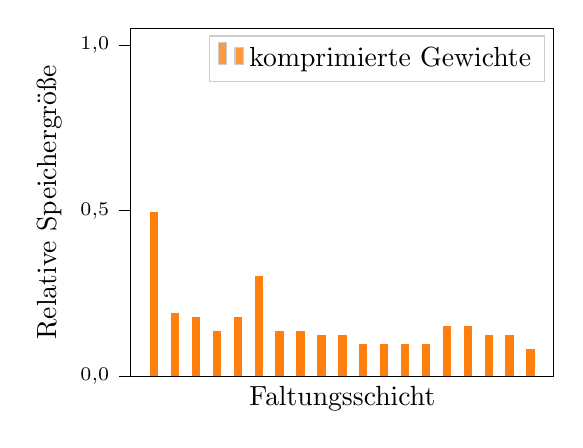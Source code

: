 % This file was created with tikzplotlib v0.10.1.
\begin{tikzpicture}

\definecolor{darkgray176}{RGB}{176,176,176}
\definecolor{darkorange25512714}{RGB}{255,127,14}
\definecolor{lightgray204}{RGB}{204,204,204}
\definecolor{steelblue31119180}{RGB}{31,119,180}

\begin{axis}[
height=6cm,
legend cell align={left},
legend style={fill opacity=0.8, draw opacity=1, text opacity=1, draw=lightgray204},
tick align=outside,
tick pos=left,
x grid style={darkgray176},
xlabel={Faltungsschicht},
xmin=-5.6, xmax=95.6,
xtick style={color=black},
xmajorticks=false,
y grid style={darkgray176},
ylabel={Relative Speichergröße},
ymin=0.0, ymax=1.05,
ytick style={color=black},
y tick label style={
    font=\scriptsize,
    /pgf/number format/.cd,
    use comma,
    fixed,
    fixed zerofill,
    precision=1,
    scaled ticks=false,
    /tikz/.cd
  },
]

\draw[draw=none,fill=darkorange25512714] (axis cs:-1.0,0.0) rectangle (axis cs:1.0,0.495);
\addlegendimage{ybar,ybar legend,draw=none,fill=darkorange25512714}
\addlegendentry{komprimierte Gewichte}

\draw[draw=none,fill=darkorange25512714] (axis cs:4.0,0.0) rectangle (axis cs:6.0,0.192);
\draw[draw=none,fill=darkorange25512714] (axis cs:9.0,0.0) rectangle (axis cs:11.0,0.179);
\draw[draw=none,fill=darkorange25512714] (axis cs:14.0,0.0) rectangle (axis cs:16.0,0.136);
\draw[draw=none,fill=darkorange25512714] (axis cs:19.0,0.0) rectangle (axis cs:21.0,0.179);
\draw[draw=none,fill=darkorange25512714] (axis cs:24.0,0.0) rectangle (axis cs:26.0,0.303);
\draw[draw=none,fill=darkorange25512714] (axis cs:29.0,0.0) rectangle (axis cs:31.0,0.136);
\draw[draw=none,fill=darkorange25512714] (axis cs:34.0,0.0) rectangle (axis cs:36.0,0.138);
\draw[draw=none,fill=darkorange25512714] (axis cs:39.0,0.0) rectangle (axis cs:41.0,0.124);
\draw[draw=none,fill=darkorange25512714] (axis cs:44.0,0.0) rectangle (axis cs:46.0,0.124);
\draw[draw=none,fill=darkorange25512714] (axis cs:49.0,0.0) rectangle (axis cs:51.0,0.097);
\draw[draw=none,fill=darkorange25512714] (axis cs:54.0,0.0) rectangle (axis cs:56.0,0.097);
\draw[draw=none,fill=darkorange25512714] (axis cs:59.0,0.0) rectangle (axis cs:61.0,0.097);
\draw[draw=none,fill=darkorange25512714] (axis cs:64.0,0.0) rectangle (axis cs:66.0,0.097);
\draw[draw=none,fill=darkorange25512714] (axis cs:69.0,0.0) rectangle (axis cs:71.0,0.153);
\draw[draw=none,fill=darkorange25512714] (axis cs:74.0,0.0) rectangle (axis cs:76.0,0.153);
\draw[draw=none,fill=darkorange25512714] (axis cs:79.0,0.0) rectangle (axis cs:81.0,0.125);
\draw[draw=none,fill=darkorange25512714] (axis cs:84.0,0.0) rectangle (axis cs:86.0,0.125);
\draw[draw=none,fill=darkorange25512714] (axis cs:89.0,0.0) rectangle (axis cs:91.0,0.083);
\end{axis}

\end{tikzpicture}
